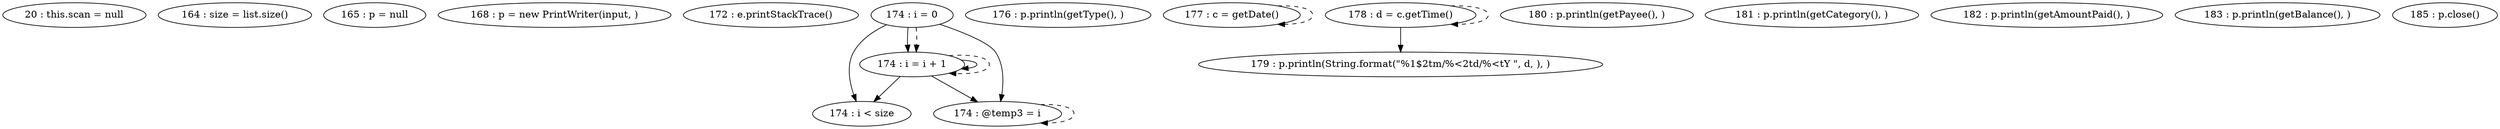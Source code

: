 digraph G {
"20 : this.scan = null"
"164 : size = list.size()"
"165 : p = null"
"168 : p = new PrintWriter(input, )"
"172 : e.printStackTrace()"
"174 : i = 0"
"174 : i = 0" -> "174 : i = i + 1"
"174 : i = 0" -> "174 : i < size"
"174 : i = 0" -> "174 : @temp3 = i"
"174 : i = 0" -> "174 : i = i + 1" [style=dashed]
"174 : i < size"
"176 : p.println(getType(), )"
"177 : c = getDate()"
"177 : c = getDate()" -> "177 : c = getDate()" [style=dashed]
"178 : d = c.getTime()"
"178 : d = c.getTime()" -> "179 : p.println(String.format(\"%1$2tm/%<2td/%<tY \", d, ), )"
"178 : d = c.getTime()" -> "178 : d = c.getTime()" [style=dashed]
"179 : p.println(String.format(\"%1$2tm/%<2td/%<tY \", d, ), )"
"180 : p.println(getPayee(), )"
"181 : p.println(getCategory(), )"
"182 : p.println(getAmountPaid(), )"
"183 : p.println(getBalance(), )"
"174 : @temp3 = i"
"174 : @temp3 = i" -> "174 : @temp3 = i" [style=dashed]
"174 : i = i + 1"
"174 : i = i + 1" -> "174 : i = i + 1"
"174 : i = i + 1" -> "174 : i < size"
"174 : i = i + 1" -> "174 : @temp3 = i"
"174 : i = i + 1" -> "174 : i = i + 1" [style=dashed]
"185 : p.close()"
}